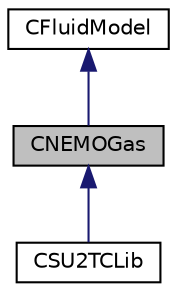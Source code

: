 digraph "CNEMOGas"
{
 // LATEX_PDF_SIZE
  edge [fontname="Helvetica",fontsize="10",labelfontname="Helvetica",labelfontsize="10"];
  node [fontname="Helvetica",fontsize="10",shape=record];
  Node1 [label="CNEMOGas",height=0.2,width=0.4,color="black", fillcolor="grey75", style="filled", fontcolor="black",tooltip="Class for defining the 2T (trans-rotational and vibro-electronic) nonequilibrium gas model."];
  Node2 -> Node1 [dir="back",color="midnightblue",fontsize="10",style="solid",fontname="Helvetica"];
  Node2 [label="CFluidModel",height=0.2,width=0.4,color="black", fillcolor="white", style="filled",URL="$classCFluidModel.html",tooltip="Main class for defining the Thermo-Physical Model."];
  Node1 -> Node3 [dir="back",color="midnightblue",fontsize="10",style="solid",fontname="Helvetica"];
  Node3 [label="CSU2TCLib",height=0.2,width=0.4,color="black", fillcolor="white", style="filled",URL="$classCSU2TCLib.html",tooltip="Child class for user defined nonequilibrium gas model."];
}
